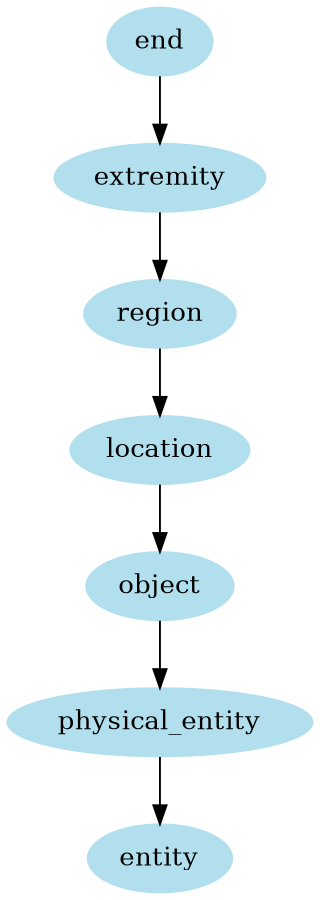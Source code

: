 digraph unix {
	node [color=lightblue2 style=filled]
	size="6,6"
	end -> extremity
	extremity -> region
	region -> location
	location -> object
	object -> physical_entity
	physical_entity -> entity
}
